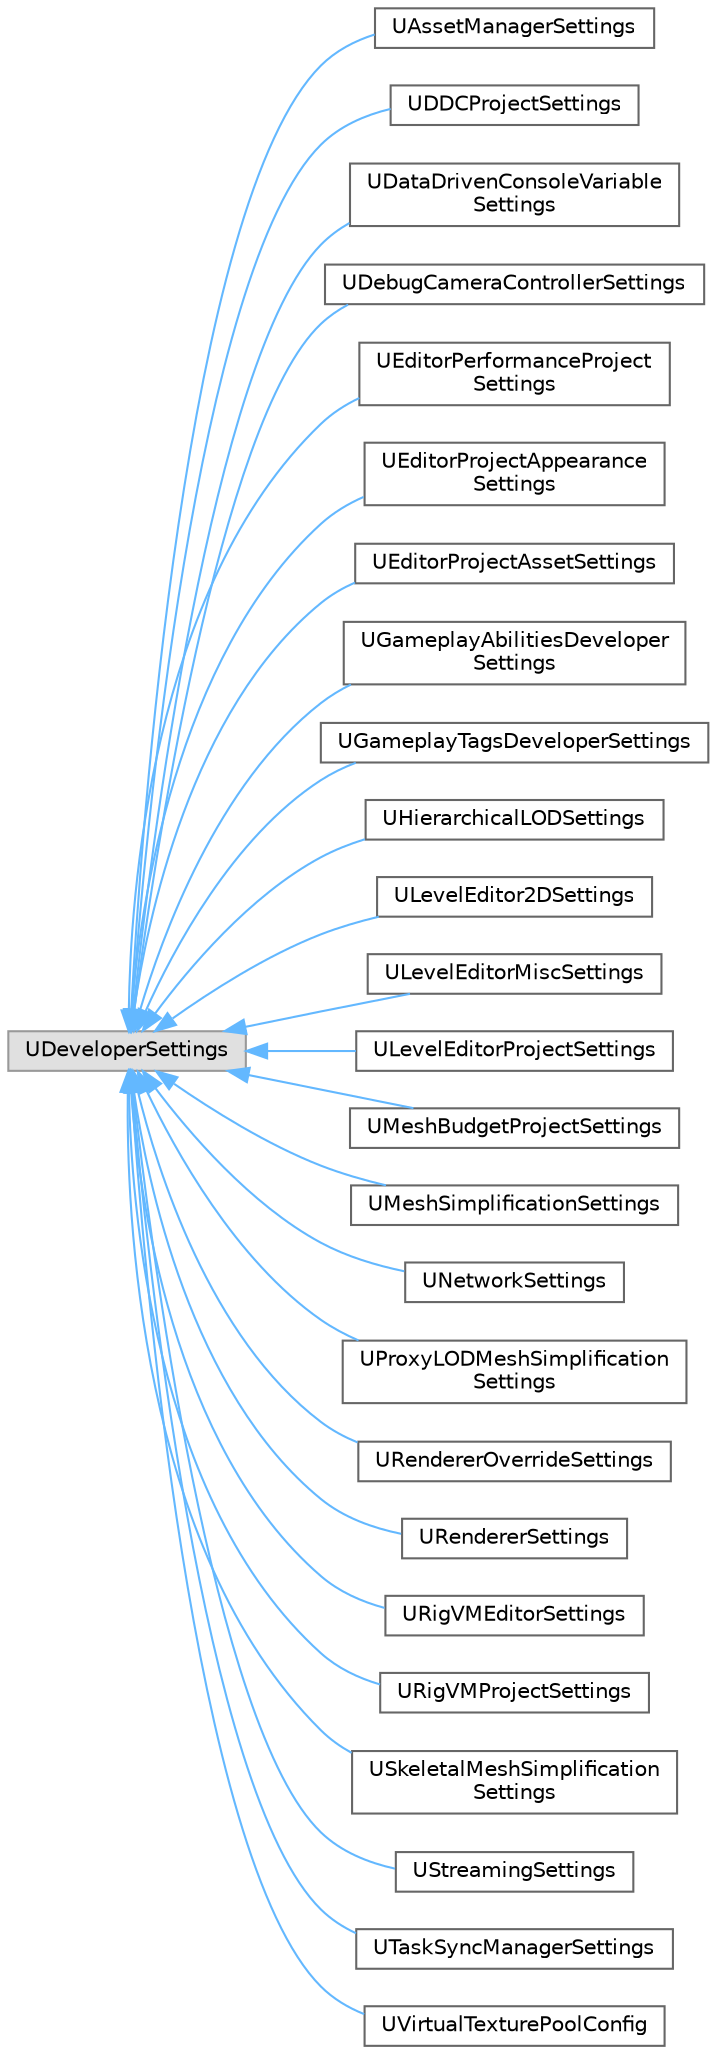 digraph "Graphical Class Hierarchy"
{
 // INTERACTIVE_SVG=YES
 // LATEX_PDF_SIZE
  bgcolor="transparent";
  edge [fontname=Helvetica,fontsize=10,labelfontname=Helvetica,labelfontsize=10];
  node [fontname=Helvetica,fontsize=10,shape=box,height=0.2,width=0.4];
  rankdir="LR";
  Node0 [id="Node000000",label="UDeveloperSettings",height=0.2,width=0.4,color="grey60", fillcolor="#E0E0E0", style="filled",tooltip=" "];
  Node0 -> Node1 [id="edge8857_Node000000_Node000001",dir="back",color="steelblue1",style="solid",tooltip=" "];
  Node1 [id="Node000001",label="UAssetManagerSettings",height=0.2,width=0.4,color="grey40", fillcolor="white", style="filled",URL="$d7/d69/classUAssetManagerSettings.html",tooltip=" "];
  Node0 -> Node2 [id="edge8858_Node000000_Node000002",dir="back",color="steelblue1",style="solid",tooltip=" "];
  Node2 [id="Node000002",label="UDDCProjectSettings",height=0.2,width=0.4,color="grey40", fillcolor="white", style="filled",URL="$d3/d21/classUDDCProjectSettings.html",tooltip=" "];
  Node0 -> Node3 [id="edge8859_Node000000_Node000003",dir="back",color="steelblue1",style="solid",tooltip=" "];
  Node3 [id="Node000003",label="UDataDrivenConsoleVariable\lSettings",height=0.2,width=0.4,color="grey40", fillcolor="white", style="filled",URL="$d4/dac/classUDataDrivenConsoleVariableSettings.html",tooltip=" "];
  Node0 -> Node4 [id="edge8860_Node000000_Node000004",dir="back",color="steelblue1",style="solid",tooltip=" "];
  Node4 [id="Node000004",label="UDebugCameraControllerSettings",height=0.2,width=0.4,color="grey40", fillcolor="white", style="filled",URL="$d6/d6f/classUDebugCameraControllerSettings.html",tooltip=" "];
  Node0 -> Node5 [id="edge8861_Node000000_Node000005",dir="back",color="steelblue1",style="solid",tooltip=" "];
  Node5 [id="Node000005",label="UEditorPerformanceProject\lSettings",height=0.2,width=0.4,color="grey40", fillcolor="white", style="filled",URL="$df/d89/classUEditorPerformanceProjectSettings.html",tooltip=" "];
  Node0 -> Node6 [id="edge8862_Node000000_Node000006",dir="back",color="steelblue1",style="solid",tooltip=" "];
  Node6 [id="Node000006",label="UEditorProjectAppearance\lSettings",height=0.2,width=0.4,color="grey40", fillcolor="white", style="filled",URL="$d7/d15/classUEditorProjectAppearanceSettings.html",tooltip=" "];
  Node0 -> Node7 [id="edge8863_Node000000_Node000007",dir="back",color="steelblue1",style="solid",tooltip=" "];
  Node7 [id="Node000007",label="UEditorProjectAssetSettings",height=0.2,width=0.4,color="grey40", fillcolor="white", style="filled",URL="$dc/d01/classUEditorProjectAssetSettings.html",tooltip=" "];
  Node0 -> Node8 [id="edge8864_Node000000_Node000008",dir="back",color="steelblue1",style="solid",tooltip=" "];
  Node8 [id="Node000008",label="UGameplayAbilitiesDeveloper\lSettings",height=0.2,width=0.4,color="grey40", fillcolor="white", style="filled",URL="$d6/d76/classUGameplayAbilitiesDeveloperSettings.html",tooltip=" "];
  Node0 -> Node9 [id="edge8865_Node000000_Node000009",dir="back",color="steelblue1",style="solid",tooltip=" "];
  Node9 [id="Node000009",label="UGameplayTagsDeveloperSettings",height=0.2,width=0.4,color="grey40", fillcolor="white", style="filled",URL="$dc/d70/classUGameplayTagsDeveloperSettings.html",tooltip=" "];
  Node0 -> Node10 [id="edge8866_Node000000_Node000010",dir="back",color="steelblue1",style="solid",tooltip=" "];
  Node10 [id="Node000010",label="UHierarchicalLODSettings",height=0.2,width=0.4,color="grey40", fillcolor="white", style="filled",URL="$d0/d87/classUHierarchicalLODSettings.html",tooltip=" "];
  Node0 -> Node11 [id="edge8867_Node000000_Node000011",dir="back",color="steelblue1",style="solid",tooltip=" "];
  Node11 [id="Node000011",label="ULevelEditor2DSettings",height=0.2,width=0.4,color="grey40", fillcolor="white", style="filled",URL="$d8/dd2/classULevelEditor2DSettings.html",tooltip=" "];
  Node0 -> Node12 [id="edge8868_Node000000_Node000012",dir="back",color="steelblue1",style="solid",tooltip=" "];
  Node12 [id="Node000012",label="ULevelEditorMiscSettings",height=0.2,width=0.4,color="grey40", fillcolor="white", style="filled",URL="$db/d37/classULevelEditorMiscSettings.html",tooltip=" "];
  Node0 -> Node13 [id="edge8869_Node000000_Node000013",dir="back",color="steelblue1",style="solid",tooltip=" "];
  Node13 [id="Node000013",label="ULevelEditorProjectSettings",height=0.2,width=0.4,color="grey40", fillcolor="white", style="filled",URL="$d5/d92/classULevelEditorProjectSettings.html",tooltip=" "];
  Node0 -> Node14 [id="edge8870_Node000000_Node000014",dir="back",color="steelblue1",style="solid",tooltip=" "];
  Node14 [id="Node000014",label="UMeshBudgetProjectSettings",height=0.2,width=0.4,color="grey40", fillcolor="white", style="filled",URL="$d5/dba/classUMeshBudgetProjectSettings.html",tooltip=" "];
  Node0 -> Node15 [id="edge8871_Node000000_Node000015",dir="back",color="steelblue1",style="solid",tooltip=" "];
  Node15 [id="Node000015",label="UMeshSimplificationSettings",height=0.2,width=0.4,color="grey40", fillcolor="white", style="filled",URL="$d9/dd9/classUMeshSimplificationSettings.html",tooltip=" "];
  Node0 -> Node16 [id="edge8872_Node000000_Node000016",dir="back",color="steelblue1",style="solid",tooltip=" "];
  Node16 [id="Node000016",label="UNetworkSettings",height=0.2,width=0.4,color="grey40", fillcolor="white", style="filled",URL="$dc/dae/classUNetworkSettings.html",tooltip=" "];
  Node0 -> Node17 [id="edge8873_Node000000_Node000017",dir="back",color="steelblue1",style="solid",tooltip=" "];
  Node17 [id="Node000017",label="UProxyLODMeshSimplification\lSettings",height=0.2,width=0.4,color="grey40", fillcolor="white", style="filled",URL="$d9/dfe/classUProxyLODMeshSimplificationSettings.html",tooltip=" "];
  Node0 -> Node18 [id="edge8874_Node000000_Node000018",dir="back",color="steelblue1",style="solid",tooltip=" "];
  Node18 [id="Node000018",label="URendererOverrideSettings",height=0.2,width=0.4,color="grey40", fillcolor="white", style="filled",URL="$d9/d94/classURendererOverrideSettings.html",tooltip=" "];
  Node0 -> Node19 [id="edge8875_Node000000_Node000019",dir="back",color="steelblue1",style="solid",tooltip=" "];
  Node19 [id="Node000019",label="URendererSettings",height=0.2,width=0.4,color="grey40", fillcolor="white", style="filled",URL="$d4/da5/classURendererSettings.html",tooltip=" "];
  Node0 -> Node20 [id="edge8876_Node000000_Node000020",dir="back",color="steelblue1",style="solid",tooltip=" "];
  Node20 [id="Node000020",label="URigVMEditorSettings",height=0.2,width=0.4,color="grey40", fillcolor="white", style="filled",URL="$da/d6b/classURigVMEditorSettings.html",tooltip=" "];
  Node0 -> Node21 [id="edge8877_Node000000_Node000021",dir="back",color="steelblue1",style="solid",tooltip=" "];
  Node21 [id="Node000021",label="URigVMProjectSettings",height=0.2,width=0.4,color="grey40", fillcolor="white", style="filled",URL="$d5/da0/classURigVMProjectSettings.html",tooltip=" "];
  Node0 -> Node22 [id="edge8878_Node000000_Node000022",dir="back",color="steelblue1",style="solid",tooltip=" "];
  Node22 [id="Node000022",label="USkeletalMeshSimplification\lSettings",height=0.2,width=0.4,color="grey40", fillcolor="white", style="filled",URL="$da/dd6/classUSkeletalMeshSimplificationSettings.html",tooltip=" "];
  Node0 -> Node23 [id="edge8879_Node000000_Node000023",dir="back",color="steelblue1",style="solid",tooltip=" "];
  Node23 [id="Node000023",label="UStreamingSettings",height=0.2,width=0.4,color="grey40", fillcolor="white", style="filled",URL="$de/d6d/classUStreamingSettings.html",tooltip=" "];
  Node0 -> Node24 [id="edge8880_Node000000_Node000024",dir="back",color="steelblue1",style="solid",tooltip=" "];
  Node24 [id="Node000024",label="UTaskSyncManagerSettings",height=0.2,width=0.4,color="grey40", fillcolor="white", style="filled",URL="$d0/d10/classUTaskSyncManagerSettings.html",tooltip=" "];
  Node0 -> Node25 [id="edge8881_Node000000_Node000025",dir="back",color="steelblue1",style="solid",tooltip=" "];
  Node25 [id="Node000025",label="UVirtualTexturePoolConfig",height=0.2,width=0.4,color="grey40", fillcolor="white", style="filled",URL="$d6/d1b/classUVirtualTexturePoolConfig.html",tooltip=" "];
}
